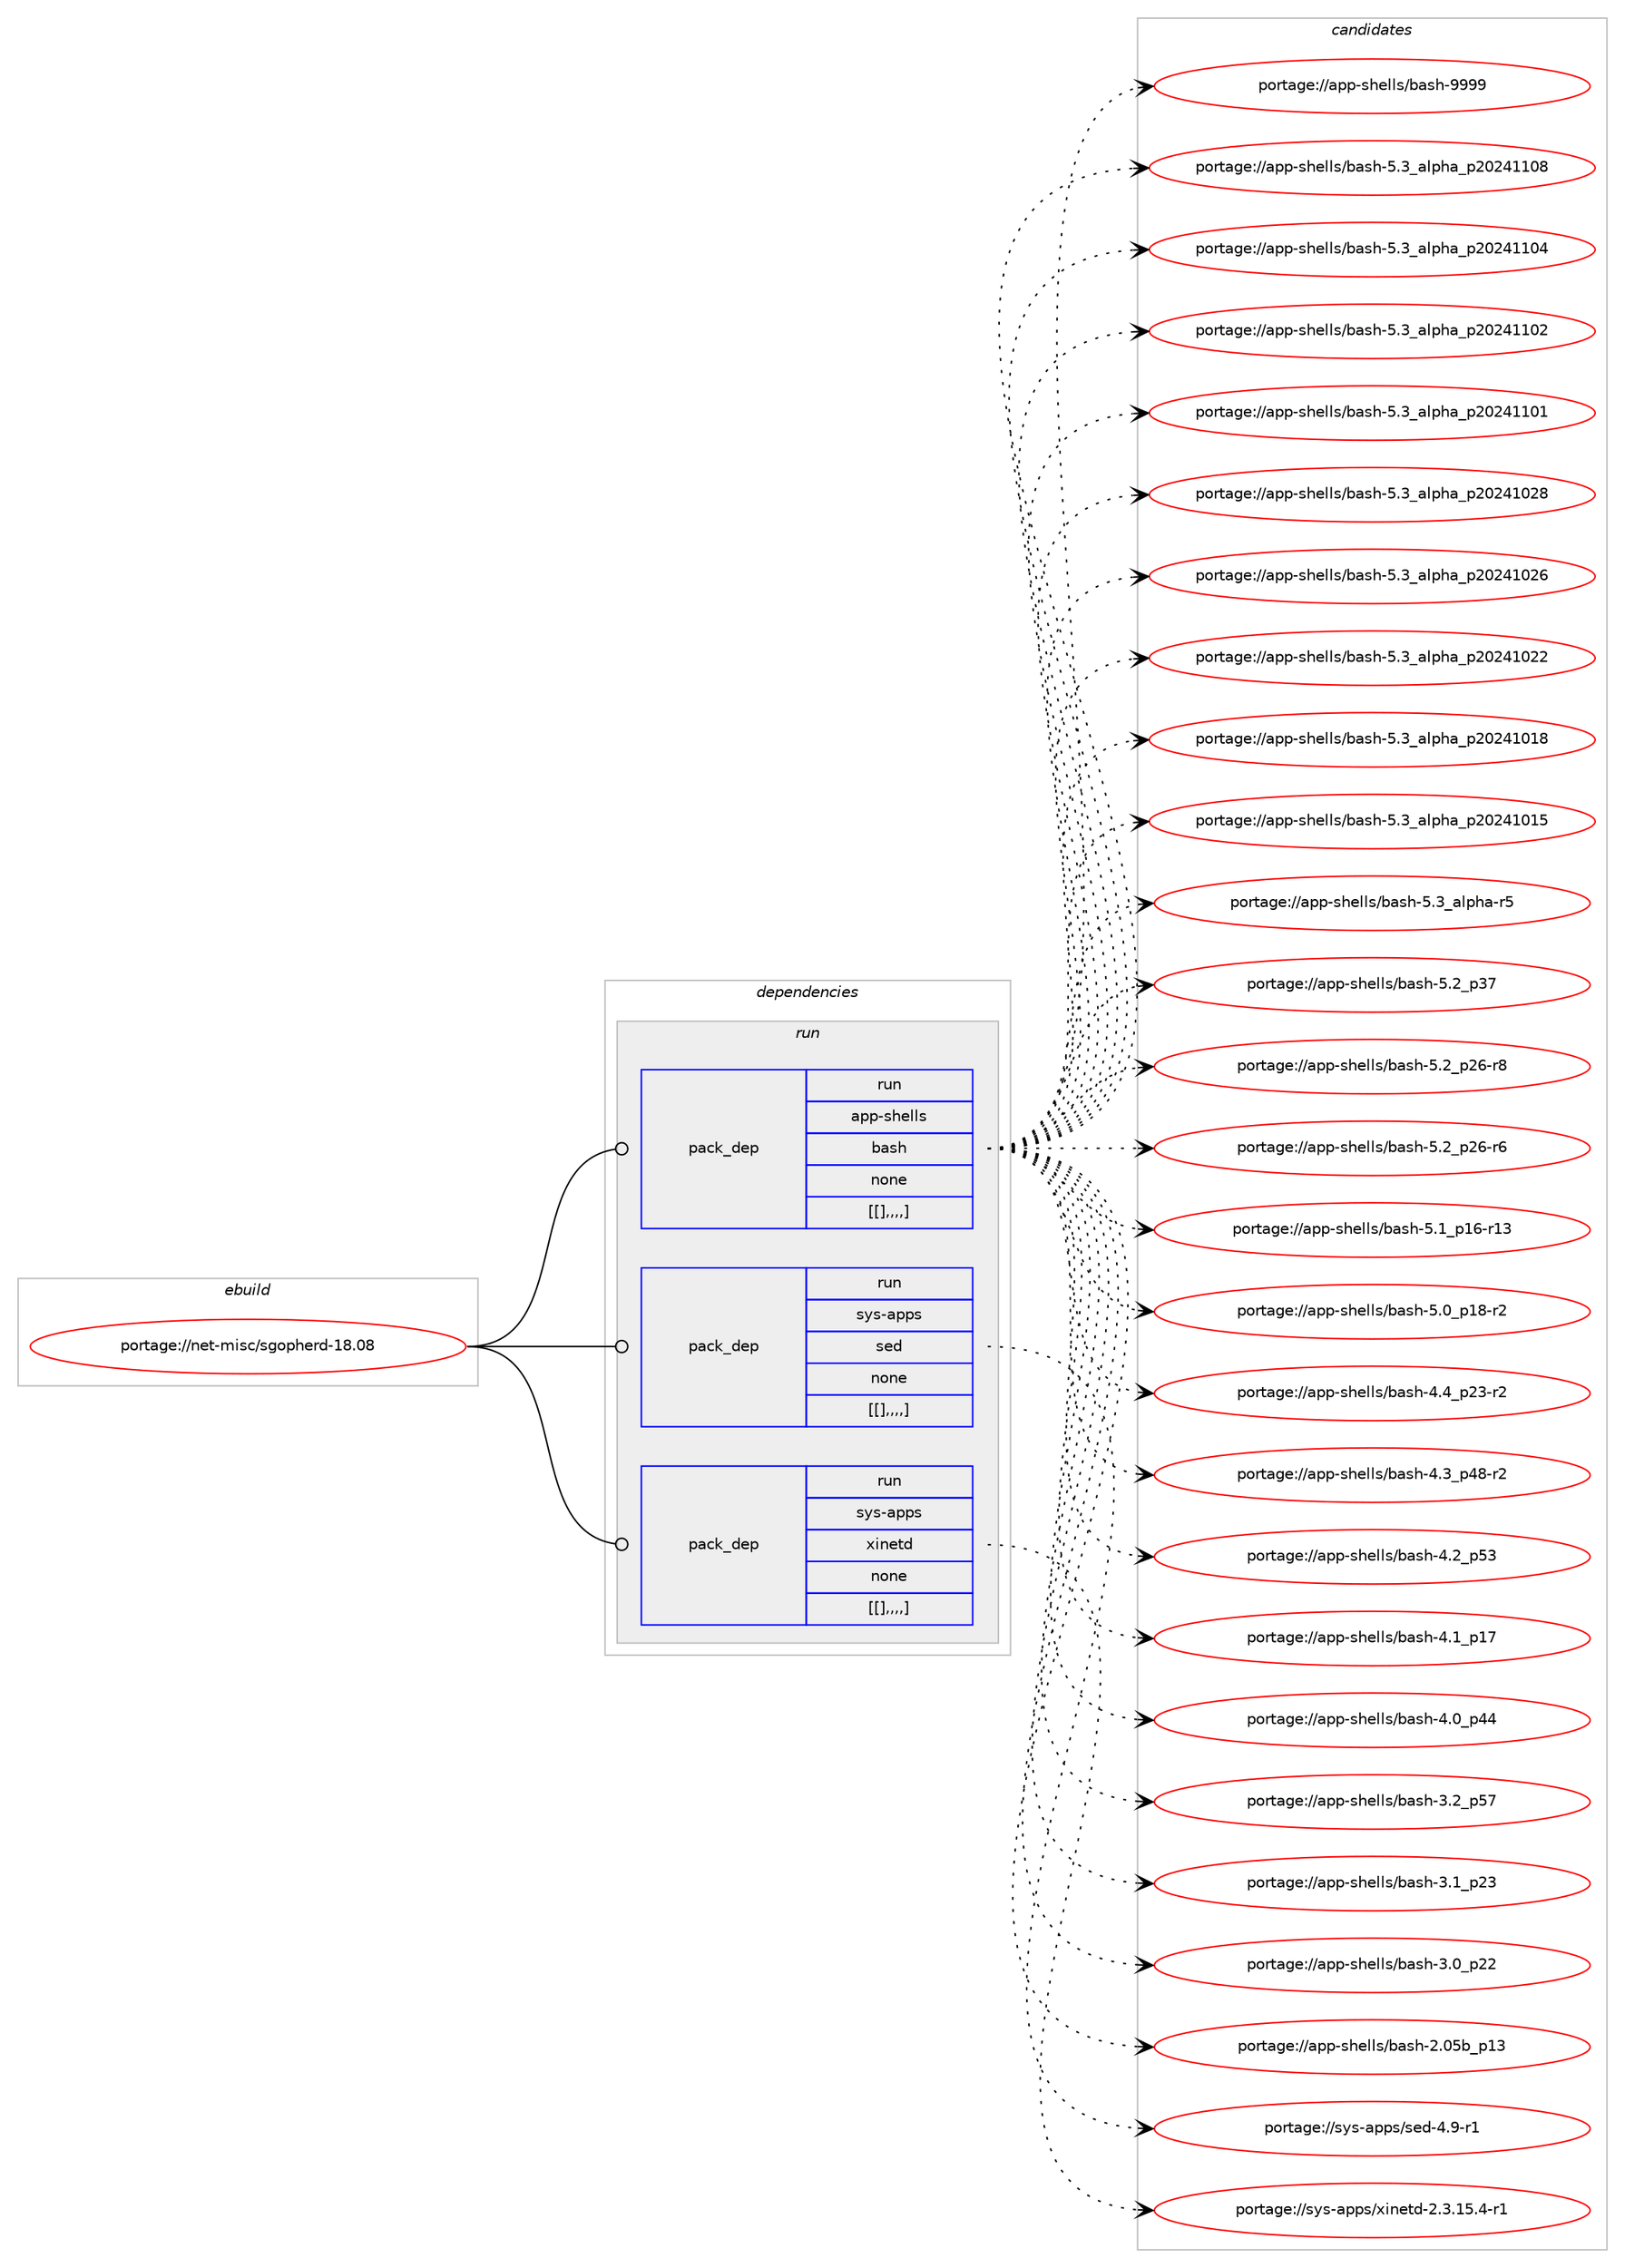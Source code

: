 digraph prolog {

# *************
# Graph options
# *************

newrank=true;
concentrate=true;
compound=true;
graph [rankdir=LR,fontname=Helvetica,fontsize=10,ranksep=1.5];#, ranksep=2.5, nodesep=0.2];
edge  [arrowhead=vee];
node  [fontname=Helvetica,fontsize=10];

# **********
# The ebuild
# **********

subgraph cluster_leftcol {
color=gray;
label=<<i>ebuild</i>>;
id [label="portage://net-misc/sgopherd-18.08", color=red, width=4, href="../net-misc/sgopherd-18.08.svg"];
}

# ****************
# The dependencies
# ****************

subgraph cluster_midcol {
color=gray;
label=<<i>dependencies</i>>;
subgraph cluster_compile {
fillcolor="#eeeeee";
style=filled;
label=<<i>compile</i>>;
}
subgraph cluster_compileandrun {
fillcolor="#eeeeee";
style=filled;
label=<<i>compile and run</i>>;
}
subgraph cluster_run {
fillcolor="#eeeeee";
style=filled;
label=<<i>run</i>>;
subgraph pack291 {
dependency408 [label=<<TABLE BORDER="0" CELLBORDER="1" CELLSPACING="0" CELLPADDING="4" WIDTH="220"><TR><TD ROWSPAN="6" CELLPADDING="30">pack_dep</TD></TR><TR><TD WIDTH="110">run</TD></TR><TR><TD>app-shells</TD></TR><TR><TD>bash</TD></TR><TR><TD>none</TD></TR><TR><TD>[[],,,,]</TD></TR></TABLE>>, shape=none, color=blue];
}
id:e -> dependency408:w [weight=20,style="solid",arrowhead="odot"];
subgraph pack299 {
dependency418 [label=<<TABLE BORDER="0" CELLBORDER="1" CELLSPACING="0" CELLPADDING="4" WIDTH="220"><TR><TD ROWSPAN="6" CELLPADDING="30">pack_dep</TD></TR><TR><TD WIDTH="110">run</TD></TR><TR><TD>sys-apps</TD></TR><TR><TD>sed</TD></TR><TR><TD>none</TD></TR><TR><TD>[[],,,,]</TD></TR></TABLE>>, shape=none, color=blue];
}
id:e -> dependency418:w [weight=20,style="solid",arrowhead="odot"];
subgraph pack304 {
dependency423 [label=<<TABLE BORDER="0" CELLBORDER="1" CELLSPACING="0" CELLPADDING="4" WIDTH="220"><TR><TD ROWSPAN="6" CELLPADDING="30">pack_dep</TD></TR><TR><TD WIDTH="110">run</TD></TR><TR><TD>sys-apps</TD></TR><TR><TD>xinetd</TD></TR><TR><TD>none</TD></TR><TR><TD>[[],,,,]</TD></TR></TABLE>>, shape=none, color=blue];
}
id:e -> dependency423:w [weight=20,style="solid",arrowhead="odot"];
}
}

# **************
# The candidates
# **************

subgraph cluster_choices {
rank=same;
color=gray;
label=<<i>candidates</i>>;

subgraph choice199 {
color=black;
nodesep=1;
choice97112112451151041011081081154798971151044557575757 [label="portage://app-shells/bash-9999", color=red, width=4,href="../app-shells/bash-9999.svg"];
choice971121124511510410110810811547989711510445534651959710811210497951125048505249494856 [label="portage://app-shells/bash-5.3_alpha_p20241108", color=red, width=4,href="../app-shells/bash-5.3_alpha_p20241108.svg"];
choice971121124511510410110810811547989711510445534651959710811210497951125048505249494852 [label="portage://app-shells/bash-5.3_alpha_p20241104", color=red, width=4,href="../app-shells/bash-5.3_alpha_p20241104.svg"];
choice971121124511510410110810811547989711510445534651959710811210497951125048505249494850 [label="portage://app-shells/bash-5.3_alpha_p20241102", color=red, width=4,href="../app-shells/bash-5.3_alpha_p20241102.svg"];
choice971121124511510410110810811547989711510445534651959710811210497951125048505249494849 [label="portage://app-shells/bash-5.3_alpha_p20241101", color=red, width=4,href="../app-shells/bash-5.3_alpha_p20241101.svg"];
choice971121124511510410110810811547989711510445534651959710811210497951125048505249485056 [label="portage://app-shells/bash-5.3_alpha_p20241028", color=red, width=4,href="../app-shells/bash-5.3_alpha_p20241028.svg"];
choice971121124511510410110810811547989711510445534651959710811210497951125048505249485054 [label="portage://app-shells/bash-5.3_alpha_p20241026", color=red, width=4,href="../app-shells/bash-5.3_alpha_p20241026.svg"];
choice971121124511510410110810811547989711510445534651959710811210497951125048505249485050 [label="portage://app-shells/bash-5.3_alpha_p20241022", color=red, width=4,href="../app-shells/bash-5.3_alpha_p20241022.svg"];
choice971121124511510410110810811547989711510445534651959710811210497951125048505249484956 [label="portage://app-shells/bash-5.3_alpha_p20241018", color=red, width=4,href="../app-shells/bash-5.3_alpha_p20241018.svg"];
choice971121124511510410110810811547989711510445534651959710811210497951125048505249484953 [label="portage://app-shells/bash-5.3_alpha_p20241015", color=red, width=4,href="../app-shells/bash-5.3_alpha_p20241015.svg"];
choice9711211245115104101108108115479897115104455346519597108112104974511453 [label="portage://app-shells/bash-5.3_alpha-r5", color=red, width=4,href="../app-shells/bash-5.3_alpha-r5.svg"];
choice971121124511510410110810811547989711510445534650951125155 [label="portage://app-shells/bash-5.2_p37", color=red, width=4,href="../app-shells/bash-5.2_p37.svg"];
choice9711211245115104101108108115479897115104455346509511250544511456 [label="portage://app-shells/bash-5.2_p26-r8", color=red, width=4,href="../app-shells/bash-5.2_p26-r8.svg"];
choice9711211245115104101108108115479897115104455346509511250544511454 [label="portage://app-shells/bash-5.2_p26-r6", color=red, width=4,href="../app-shells/bash-5.2_p26-r6.svg"];
choice971121124511510410110810811547989711510445534649951124954451144951 [label="portage://app-shells/bash-5.1_p16-r13", color=red, width=4,href="../app-shells/bash-5.1_p16-r13.svg"];
choice9711211245115104101108108115479897115104455346489511249564511450 [label="portage://app-shells/bash-5.0_p18-r2", color=red, width=4,href="../app-shells/bash-5.0_p18-r2.svg"];
choice9711211245115104101108108115479897115104455246529511250514511450 [label="portage://app-shells/bash-4.4_p23-r2", color=red, width=4,href="../app-shells/bash-4.4_p23-r2.svg"];
choice9711211245115104101108108115479897115104455246519511252564511450 [label="portage://app-shells/bash-4.3_p48-r2", color=red, width=4,href="../app-shells/bash-4.3_p48-r2.svg"];
choice971121124511510410110810811547989711510445524650951125351 [label="portage://app-shells/bash-4.2_p53", color=red, width=4,href="../app-shells/bash-4.2_p53.svg"];
choice971121124511510410110810811547989711510445524649951124955 [label="portage://app-shells/bash-4.1_p17", color=red, width=4,href="../app-shells/bash-4.1_p17.svg"];
choice971121124511510410110810811547989711510445524648951125252 [label="portage://app-shells/bash-4.0_p44", color=red, width=4,href="../app-shells/bash-4.0_p44.svg"];
choice971121124511510410110810811547989711510445514650951125355 [label="portage://app-shells/bash-3.2_p57", color=red, width=4,href="../app-shells/bash-3.2_p57.svg"];
choice971121124511510410110810811547989711510445514649951125051 [label="portage://app-shells/bash-3.1_p23", color=red, width=4,href="../app-shells/bash-3.1_p23.svg"];
choice971121124511510410110810811547989711510445514648951125050 [label="portage://app-shells/bash-3.0_p22", color=red, width=4,href="../app-shells/bash-3.0_p22.svg"];
choice9711211245115104101108108115479897115104455046485398951124951 [label="portage://app-shells/bash-2.05b_p13", color=red, width=4,href="../app-shells/bash-2.05b_p13.svg"];
dependency408:e -> choice97112112451151041011081081154798971151044557575757:w [style=dotted,weight="100"];
dependency408:e -> choice971121124511510410110810811547989711510445534651959710811210497951125048505249494856:w [style=dotted,weight="100"];
dependency408:e -> choice971121124511510410110810811547989711510445534651959710811210497951125048505249494852:w [style=dotted,weight="100"];
dependency408:e -> choice971121124511510410110810811547989711510445534651959710811210497951125048505249494850:w [style=dotted,weight="100"];
dependency408:e -> choice971121124511510410110810811547989711510445534651959710811210497951125048505249494849:w [style=dotted,weight="100"];
dependency408:e -> choice971121124511510410110810811547989711510445534651959710811210497951125048505249485056:w [style=dotted,weight="100"];
dependency408:e -> choice971121124511510410110810811547989711510445534651959710811210497951125048505249485054:w [style=dotted,weight="100"];
dependency408:e -> choice971121124511510410110810811547989711510445534651959710811210497951125048505249485050:w [style=dotted,weight="100"];
dependency408:e -> choice971121124511510410110810811547989711510445534651959710811210497951125048505249484956:w [style=dotted,weight="100"];
dependency408:e -> choice971121124511510410110810811547989711510445534651959710811210497951125048505249484953:w [style=dotted,weight="100"];
dependency408:e -> choice9711211245115104101108108115479897115104455346519597108112104974511453:w [style=dotted,weight="100"];
dependency408:e -> choice971121124511510410110810811547989711510445534650951125155:w [style=dotted,weight="100"];
dependency408:e -> choice9711211245115104101108108115479897115104455346509511250544511456:w [style=dotted,weight="100"];
dependency408:e -> choice9711211245115104101108108115479897115104455346509511250544511454:w [style=dotted,weight="100"];
dependency408:e -> choice971121124511510410110810811547989711510445534649951124954451144951:w [style=dotted,weight="100"];
dependency408:e -> choice9711211245115104101108108115479897115104455346489511249564511450:w [style=dotted,weight="100"];
dependency408:e -> choice9711211245115104101108108115479897115104455246529511250514511450:w [style=dotted,weight="100"];
dependency408:e -> choice9711211245115104101108108115479897115104455246519511252564511450:w [style=dotted,weight="100"];
dependency408:e -> choice971121124511510410110810811547989711510445524650951125351:w [style=dotted,weight="100"];
dependency408:e -> choice971121124511510410110810811547989711510445524649951124955:w [style=dotted,weight="100"];
dependency408:e -> choice971121124511510410110810811547989711510445524648951125252:w [style=dotted,weight="100"];
dependency408:e -> choice971121124511510410110810811547989711510445514650951125355:w [style=dotted,weight="100"];
dependency408:e -> choice971121124511510410110810811547989711510445514649951125051:w [style=dotted,weight="100"];
dependency408:e -> choice971121124511510410110810811547989711510445514648951125050:w [style=dotted,weight="100"];
dependency408:e -> choice9711211245115104101108108115479897115104455046485398951124951:w [style=dotted,weight="100"];
}
subgraph choice226 {
color=black;
nodesep=1;
choice115121115459711211211547115101100455246574511449 [label="portage://sys-apps/sed-4.9-r1", color=red, width=4,href="../sys-apps/sed-4.9-r1.svg"];
dependency418:e -> choice115121115459711211211547115101100455246574511449:w [style=dotted,weight="100"];
}
subgraph choice229 {
color=black;
nodesep=1;
choice1151211154597112112115471201051101011161004550465146495346524511449 [label="portage://sys-apps/xinetd-2.3.15.4-r1", color=red, width=4,href="../sys-apps/xinetd-2.3.15.4-r1.svg"];
dependency423:e -> choice1151211154597112112115471201051101011161004550465146495346524511449:w [style=dotted,weight="100"];
}
}

}
